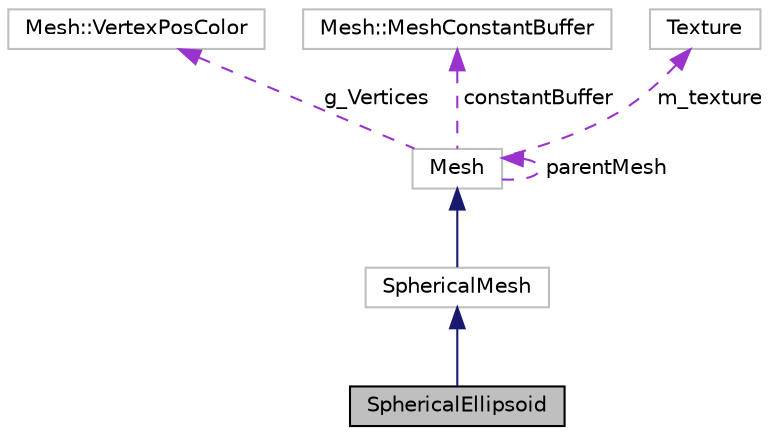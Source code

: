 digraph "SphericalEllipsoid"
{
 // LATEX_PDF_SIZE
  edge [fontname="Helvetica",fontsize="10",labelfontname="Helvetica",labelfontsize="10"];
  node [fontname="Helvetica",fontsize="10",shape=record];
  Node1 [label="SphericalEllipsoid",height=0.2,width=0.4,color="black", fillcolor="grey75", style="filled", fontcolor="black",tooltip=" "];
  Node2 -> Node1 [dir="back",color="midnightblue",fontsize="10",style="solid",fontname="Helvetica"];
  Node2 [label="SphericalMesh",height=0.2,width=0.4,color="grey75", fillcolor="white", style="filled",URL="$class_spherical_mesh.html",tooltip=" "];
  Node3 -> Node2 [dir="back",color="midnightblue",fontsize="10",style="solid",fontname="Helvetica"];
  Node3 [label="Mesh",height=0.2,width=0.4,color="grey75", fillcolor="white", style="filled",URL="$class_mesh.html",tooltip=" "];
  Node4 -> Node3 [dir="back",color="darkorchid3",fontsize="10",style="dashed",label=" g_Vertices" ,fontname="Helvetica"];
  Node4 [label="Mesh::VertexPosColor",height=0.2,width=0.4,color="grey75", fillcolor="white", style="filled",URL="$struct_mesh_1_1_vertex_pos_color.html",tooltip=" "];
  Node3 -> Node3 [dir="back",color="darkorchid3",fontsize="10",style="dashed",label=" parentMesh" ,fontname="Helvetica"];
  Node5 -> Node3 [dir="back",color="darkorchid3",fontsize="10",style="dashed",label=" constantBuffer" ,fontname="Helvetica"];
  Node5 [label="Mesh::MeshConstantBuffer",height=0.2,width=0.4,color="grey75", fillcolor="white", style="filled",URL="$struct_mesh_1_1_mesh_constant_buffer.html",tooltip=" "];
  Node6 -> Node3 [dir="back",color="darkorchid3",fontsize="10",style="dashed",label=" m_texture" ,fontname="Helvetica"];
  Node6 [label="Texture",height=0.2,width=0.4,color="grey75", fillcolor="white", style="filled",URL="$class_texture.html",tooltip=" "];
}
